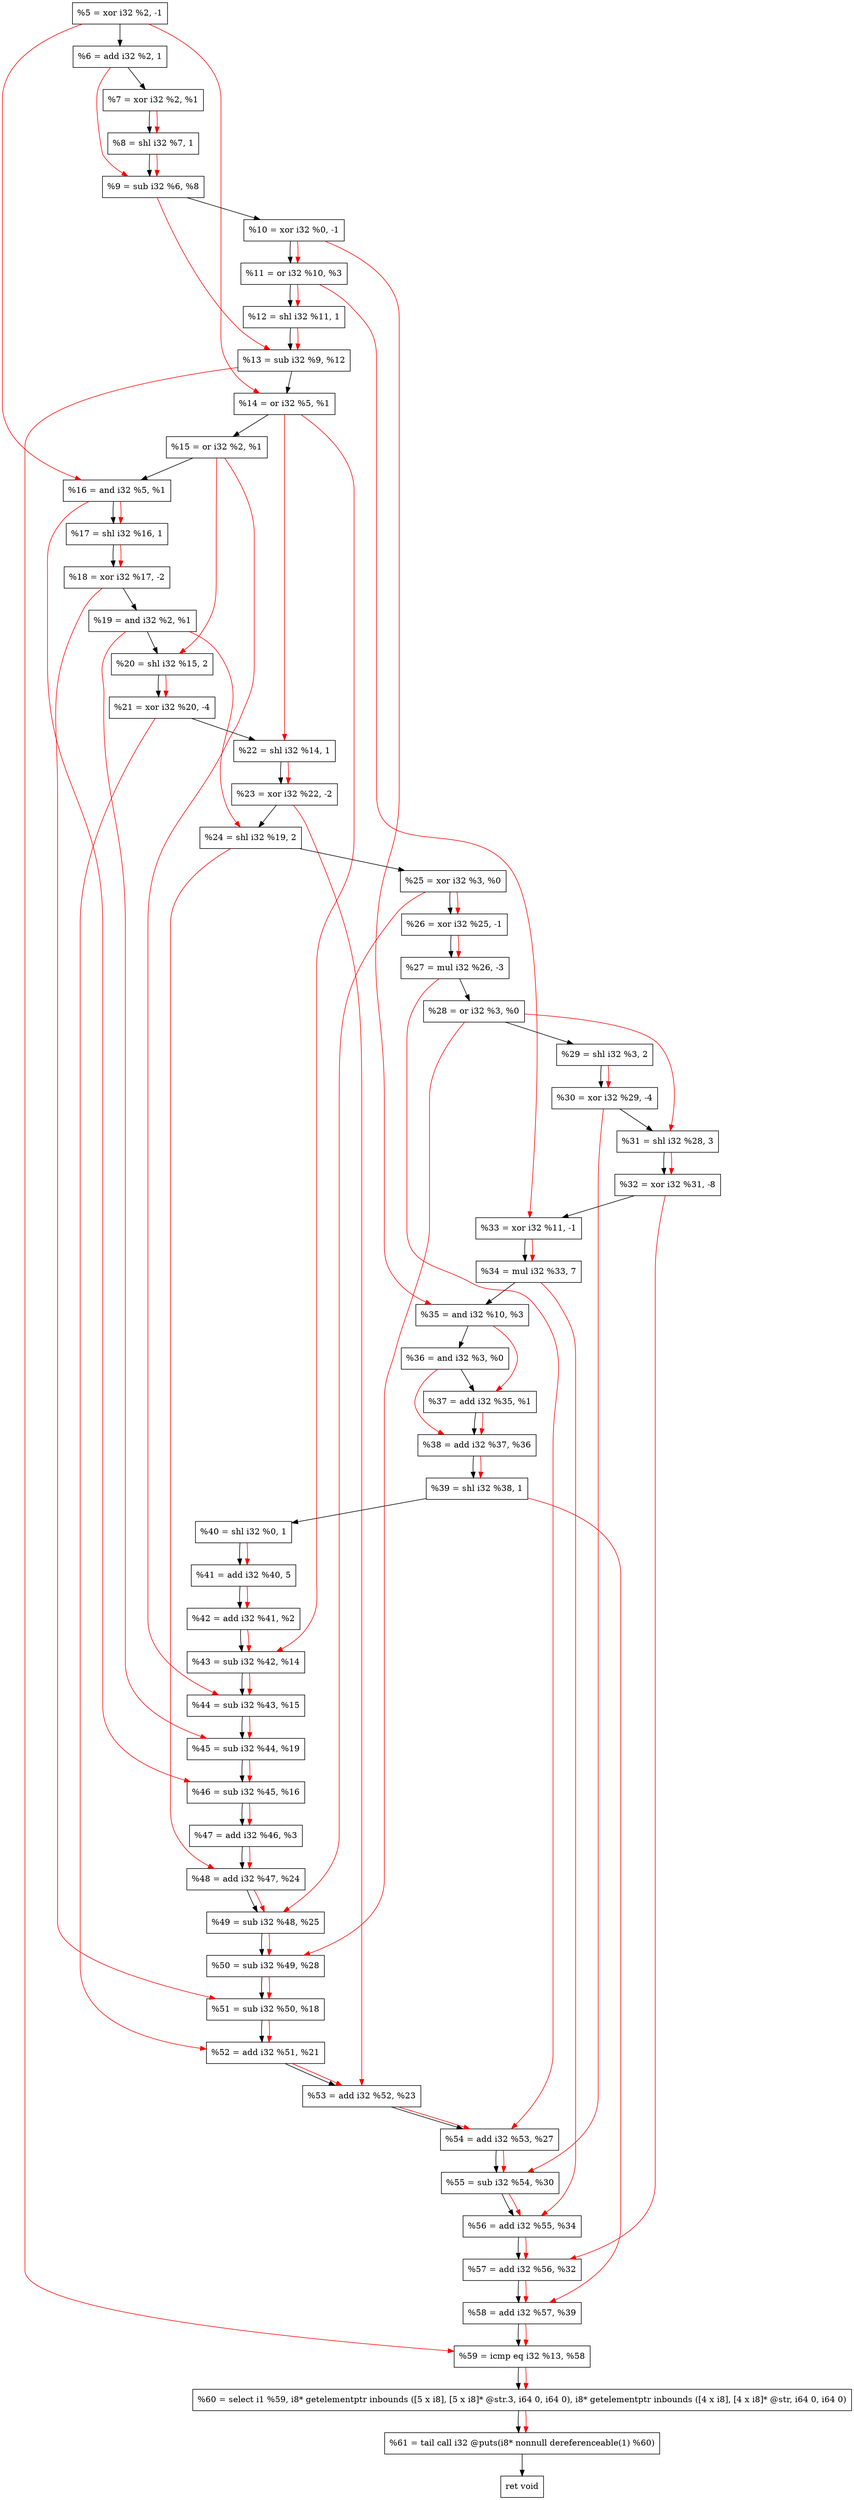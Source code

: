 digraph "DFG for'crackme' function" {
	Node0x2049e10[shape=record, label="  %5 = xor i32 %2, -1"];
	Node0x2049eb0[shape=record, label="  %6 = add i32 %2, 1"];
	Node0x2049f20[shape=record, label="  %7 = xor i32 %2, %1"];
	Node0x2049f90[shape=record, label="  %8 = shl i32 %7, 1"];
	Node0x204a000[shape=record, label="  %9 = sub i32 %6, %8"];
	Node0x204a070[shape=record, label="  %10 = xor i32 %0, -1"];
	Node0x204a0e0[shape=record, label="  %11 = or i32 %10, %3"];
	Node0x204a150[shape=record, label="  %12 = shl i32 %11, 1"];
	Node0x204a1c0[shape=record, label="  %13 = sub i32 %9, %12"];
	Node0x204a230[shape=record, label="  %14 = or i32 %5, %1"];
	Node0x204a2a0[shape=record, label="  %15 = or i32 %2, %1"];
	Node0x204a310[shape=record, label="  %16 = and i32 %5, %1"];
	Node0x204a380[shape=record, label="  %17 = shl i32 %16, 1"];
	Node0x204a420[shape=record, label="  %18 = xor i32 %17, -2"];
	Node0x204a490[shape=record, label="  %19 = and i32 %2, %1"];
	Node0x204a530[shape=record, label="  %20 = shl i32 %15, 2"];
	Node0x204a5d0[shape=record, label="  %21 = xor i32 %20, -4"];
	Node0x204a640[shape=record, label="  %22 = shl i32 %14, 1"];
	Node0x204a6b0[shape=record, label="  %23 = xor i32 %22, -2"];
	Node0x204a720[shape=record, label="  %24 = shl i32 %19, 2"];
	Node0x204a790[shape=record, label="  %25 = xor i32 %3, %0"];
	Node0x204a800[shape=record, label="  %26 = xor i32 %25, -1"];
	Node0x204a8a0[shape=record, label="  %27 = mul i32 %26, -3"];
	Node0x204a910[shape=record, label="  %28 = or i32 %3, %0"];
	Node0x204a980[shape=record, label="  %29 = shl i32 %3, 2"];
	Node0x204a9f0[shape=record, label="  %30 = xor i32 %29, -4"];
	Node0x204aa90[shape=record, label="  %31 = shl i32 %28, 3"];
	Node0x204ab30[shape=record, label="  %32 = xor i32 %31, -8"];
	Node0x204adb0[shape=record, label="  %33 = xor i32 %11, -1"];
	Node0x204ae50[shape=record, label="  %34 = mul i32 %33, 7"];
	Node0x204aec0[shape=record, label="  %35 = and i32 %10, %3"];
	Node0x204af30[shape=record, label="  %36 = and i32 %3, %0"];
	Node0x204afa0[shape=record, label="  %37 = add i32 %35, %1"];
	Node0x204b010[shape=record, label="  %38 = add i32 %37, %36"];
	Node0x204b080[shape=record, label="  %39 = shl i32 %38, 1"];
	Node0x204b0f0[shape=record, label="  %40 = shl i32 %0, 1"];
	Node0x204b190[shape=record, label="  %41 = add i32 %40, 5"];
	Node0x204b200[shape=record, label="  %42 = add i32 %41, %2"];
	Node0x204b270[shape=record, label="  %43 = sub i32 %42, %14"];
	Node0x204b2e0[shape=record, label="  %44 = sub i32 %43, %15"];
	Node0x204b350[shape=record, label="  %45 = sub i32 %44, %19"];
	Node0x204b3c0[shape=record, label="  %46 = sub i32 %45, %16"];
	Node0x204b430[shape=record, label="  %47 = add i32 %46, %3"];
	Node0x204b4a0[shape=record, label="  %48 = add i32 %47, %24"];
	Node0x204b510[shape=record, label="  %49 = sub i32 %48, %25"];
	Node0x204b580[shape=record, label="  %50 = sub i32 %49, %28"];
	Node0x204b5f0[shape=record, label="  %51 = sub i32 %50, %18"];
	Node0x204b660[shape=record, label="  %52 = add i32 %51, %21"];
	Node0x204b6d0[shape=record, label="  %53 = add i32 %52, %23"];
	Node0x204b740[shape=record, label="  %54 = add i32 %53, %27"];
	Node0x204b7b0[shape=record, label="  %55 = sub i32 %54, %30"];
	Node0x204b820[shape=record, label="  %56 = add i32 %55, %34"];
	Node0x204b890[shape=record, label="  %57 = add i32 %56, %32"];
	Node0x204b900[shape=record, label="  %58 = add i32 %57, %39"];
	Node0x204b970[shape=record, label="  %59 = icmp eq i32 %13, %58"];
	Node0x1fea268[shape=record, label="  %60 = select i1 %59, i8* getelementptr inbounds ([5 x i8], [5 x i8]* @str.3, i64 0, i64 0), i8* getelementptr inbounds ([4 x i8], [4 x i8]* @str, i64 0, i64 0)"];
	Node0x204be10[shape=record, label="  %61 = tail call i32 @puts(i8* nonnull dereferenceable(1) %60)"];
	Node0x204be60[shape=record, label="  ret void"];
	Node0x2049e10 -> Node0x2049eb0;
	Node0x2049eb0 -> Node0x2049f20;
	Node0x2049f20 -> Node0x2049f90;
	Node0x2049f90 -> Node0x204a000;
	Node0x204a000 -> Node0x204a070;
	Node0x204a070 -> Node0x204a0e0;
	Node0x204a0e0 -> Node0x204a150;
	Node0x204a150 -> Node0x204a1c0;
	Node0x204a1c0 -> Node0x204a230;
	Node0x204a230 -> Node0x204a2a0;
	Node0x204a2a0 -> Node0x204a310;
	Node0x204a310 -> Node0x204a380;
	Node0x204a380 -> Node0x204a420;
	Node0x204a420 -> Node0x204a490;
	Node0x204a490 -> Node0x204a530;
	Node0x204a530 -> Node0x204a5d0;
	Node0x204a5d0 -> Node0x204a640;
	Node0x204a640 -> Node0x204a6b0;
	Node0x204a6b0 -> Node0x204a720;
	Node0x204a720 -> Node0x204a790;
	Node0x204a790 -> Node0x204a800;
	Node0x204a800 -> Node0x204a8a0;
	Node0x204a8a0 -> Node0x204a910;
	Node0x204a910 -> Node0x204a980;
	Node0x204a980 -> Node0x204a9f0;
	Node0x204a9f0 -> Node0x204aa90;
	Node0x204aa90 -> Node0x204ab30;
	Node0x204ab30 -> Node0x204adb0;
	Node0x204adb0 -> Node0x204ae50;
	Node0x204ae50 -> Node0x204aec0;
	Node0x204aec0 -> Node0x204af30;
	Node0x204af30 -> Node0x204afa0;
	Node0x204afa0 -> Node0x204b010;
	Node0x204b010 -> Node0x204b080;
	Node0x204b080 -> Node0x204b0f0;
	Node0x204b0f0 -> Node0x204b190;
	Node0x204b190 -> Node0x204b200;
	Node0x204b200 -> Node0x204b270;
	Node0x204b270 -> Node0x204b2e0;
	Node0x204b2e0 -> Node0x204b350;
	Node0x204b350 -> Node0x204b3c0;
	Node0x204b3c0 -> Node0x204b430;
	Node0x204b430 -> Node0x204b4a0;
	Node0x204b4a0 -> Node0x204b510;
	Node0x204b510 -> Node0x204b580;
	Node0x204b580 -> Node0x204b5f0;
	Node0x204b5f0 -> Node0x204b660;
	Node0x204b660 -> Node0x204b6d0;
	Node0x204b6d0 -> Node0x204b740;
	Node0x204b740 -> Node0x204b7b0;
	Node0x204b7b0 -> Node0x204b820;
	Node0x204b820 -> Node0x204b890;
	Node0x204b890 -> Node0x204b900;
	Node0x204b900 -> Node0x204b970;
	Node0x204b970 -> Node0x1fea268;
	Node0x1fea268 -> Node0x204be10;
	Node0x204be10 -> Node0x204be60;
edge [color=red]
	Node0x2049f20 -> Node0x2049f90;
	Node0x2049eb0 -> Node0x204a000;
	Node0x2049f90 -> Node0x204a000;
	Node0x204a070 -> Node0x204a0e0;
	Node0x204a0e0 -> Node0x204a150;
	Node0x204a000 -> Node0x204a1c0;
	Node0x204a150 -> Node0x204a1c0;
	Node0x2049e10 -> Node0x204a230;
	Node0x2049e10 -> Node0x204a310;
	Node0x204a310 -> Node0x204a380;
	Node0x204a380 -> Node0x204a420;
	Node0x204a2a0 -> Node0x204a530;
	Node0x204a530 -> Node0x204a5d0;
	Node0x204a230 -> Node0x204a640;
	Node0x204a640 -> Node0x204a6b0;
	Node0x204a490 -> Node0x204a720;
	Node0x204a790 -> Node0x204a800;
	Node0x204a800 -> Node0x204a8a0;
	Node0x204a980 -> Node0x204a9f0;
	Node0x204a910 -> Node0x204aa90;
	Node0x204aa90 -> Node0x204ab30;
	Node0x204a0e0 -> Node0x204adb0;
	Node0x204adb0 -> Node0x204ae50;
	Node0x204a070 -> Node0x204aec0;
	Node0x204aec0 -> Node0x204afa0;
	Node0x204afa0 -> Node0x204b010;
	Node0x204af30 -> Node0x204b010;
	Node0x204b010 -> Node0x204b080;
	Node0x204b0f0 -> Node0x204b190;
	Node0x204b190 -> Node0x204b200;
	Node0x204b200 -> Node0x204b270;
	Node0x204a230 -> Node0x204b270;
	Node0x204b270 -> Node0x204b2e0;
	Node0x204a2a0 -> Node0x204b2e0;
	Node0x204b2e0 -> Node0x204b350;
	Node0x204a490 -> Node0x204b350;
	Node0x204b350 -> Node0x204b3c0;
	Node0x204a310 -> Node0x204b3c0;
	Node0x204b3c0 -> Node0x204b430;
	Node0x204b430 -> Node0x204b4a0;
	Node0x204a720 -> Node0x204b4a0;
	Node0x204b4a0 -> Node0x204b510;
	Node0x204a790 -> Node0x204b510;
	Node0x204b510 -> Node0x204b580;
	Node0x204a910 -> Node0x204b580;
	Node0x204b580 -> Node0x204b5f0;
	Node0x204a420 -> Node0x204b5f0;
	Node0x204b5f0 -> Node0x204b660;
	Node0x204a5d0 -> Node0x204b660;
	Node0x204b660 -> Node0x204b6d0;
	Node0x204a6b0 -> Node0x204b6d0;
	Node0x204b6d0 -> Node0x204b740;
	Node0x204a8a0 -> Node0x204b740;
	Node0x204b740 -> Node0x204b7b0;
	Node0x204a9f0 -> Node0x204b7b0;
	Node0x204b7b0 -> Node0x204b820;
	Node0x204ae50 -> Node0x204b820;
	Node0x204b820 -> Node0x204b890;
	Node0x204ab30 -> Node0x204b890;
	Node0x204b890 -> Node0x204b900;
	Node0x204b080 -> Node0x204b900;
	Node0x204a1c0 -> Node0x204b970;
	Node0x204b900 -> Node0x204b970;
	Node0x204b970 -> Node0x1fea268;
	Node0x1fea268 -> Node0x204be10;
}
